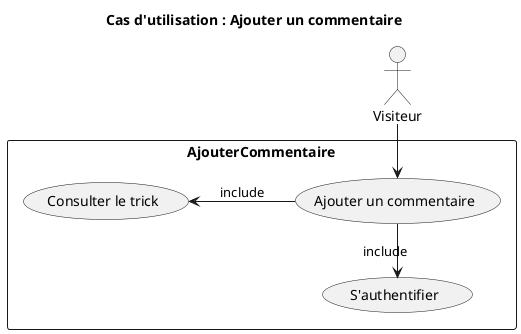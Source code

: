 @startuml
title Cas d'utilisation : Ajouter un commentaire
left to right direction

actor "Visiteur" as vi
rectangle AjouterCommentaire {
    usecase "Ajouter un commentaire" as UC1
    usecase "S'authentifier" as UC2
    usecase "Consulter le trick" as UC3

    UC1 -left-> UC2 : include
    UC1 -up-> UC3 : include
}
vi -left-> UC1

@enduml